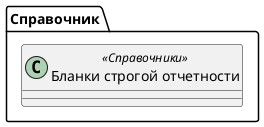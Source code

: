 ﻿@startuml БланкиСтрогойОтчетности
'!include templates.wsd
'..\include templates.wsd
class Справочник.БланкиСтрогойОтчетности as "Бланки строгой отчетности" <<Справочники>>
{
}
@enduml
